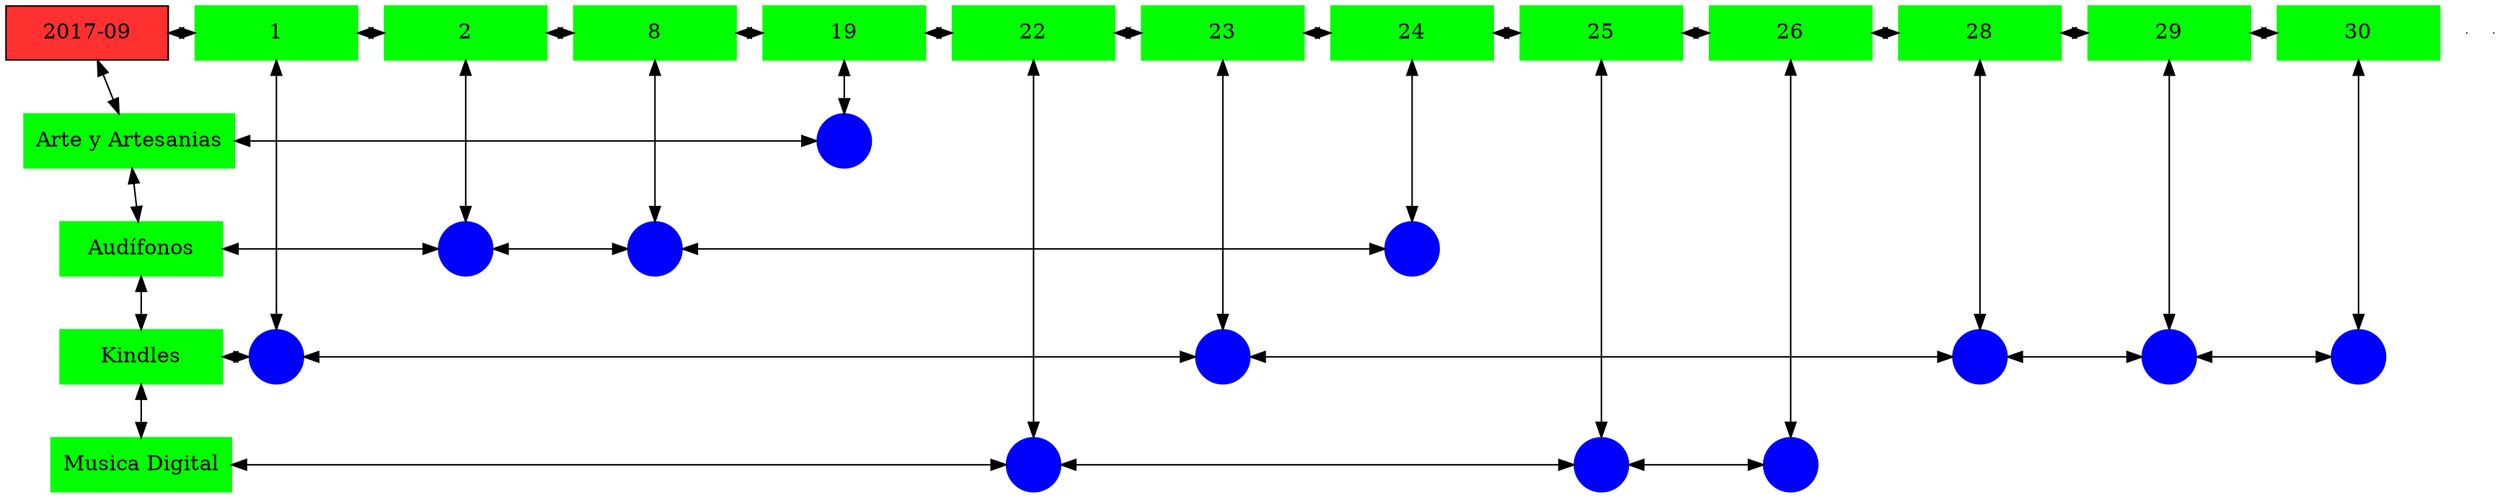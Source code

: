 digraph G{
node[shape="box"];
nodeMt[ label = "2017-09", width = 1.5, style = filled, fillcolor = firebrick1, group = 1 ];
e0[ shape = point, width = 0 ];
e1[ shape = point, width = 0 ];
node0xc00218ff90[label="1",color=green,style =filled,width = 1.5 group=1];
nodeMt->node0xc00218ff90[dir="both"];
{rank=same;nodeMt;node0xc00218ff90;}
node0xc001ff3c70[label="2",color=green,style =filled,width = 1.5 group=2];
node0xc00218ff90->node0xc001ff3c70[dir="both"];
{rank=same;node0xc00218ff90;node0xc001ff3c70;}
node0xc002217a90[label="8",color=green,style =filled,width = 1.5 group=8];
node0xc001ff3c70->node0xc002217a90[dir="both"];
{rank=same;node0xc001ff3c70;node0xc002217a90;}
node0xc001ec0dc0[label="19",color=green,style =filled,width = 1.5 group=19];
node0xc002217a90->node0xc001ec0dc0[dir="both"];
{rank=same;node0xc002217a90;node0xc001ec0dc0;}
node0xc001f67310[label="22",color=green,style =filled,width = 1.5 group=22];
node0xc001ec0dc0->node0xc001f67310[dir="both"];
{rank=same;node0xc001ec0dc0;node0xc001f67310;}
node0xc002284460[label="23",color=green,style =filled,width = 1.5 group=23];
node0xc001f67310->node0xc002284460[dir="both"];
{rank=same;node0xc001f67310;node0xc002284460;}
node0xc001f3eb90[label="24",color=green,style =filled,width = 1.5 group=24];
node0xc002284460->node0xc001f3eb90[dir="both"];
{rank=same;node0xc002284460;node0xc001f3eb90;}
node0xc00216b6d0[label="25",color=green,style =filled,width = 1.5 group=25];
node0xc001f3eb90->node0xc00216b6d0[dir="both"];
{rank=same;node0xc001f3eb90;node0xc00216b6d0;}
node0xc0020be2d0[label="26",color=green,style =filled,width = 1.5 group=26];
node0xc00216b6d0->node0xc0020be2d0[dir="both"];
{rank=same;node0xc00216b6d0;node0xc0020be2d0;}
node0xc00224df90[label="28",color=green,style =filled,width = 1.5 group=28];
node0xc0020be2d0->node0xc00224df90[dir="both"];
{rank=same;node0xc0020be2d0;node0xc00224df90;}
node0xc00216ad70[label="29",color=green,style =filled,width = 1.5 group=29];
node0xc00224df90->node0xc00216ad70[dir="both"];
{rank=same;node0xc00224df90;node0xc00216ad70;}
node0xc0022f72c0[label="30",color=green,style =filled,width = 1.5 group=30];
node0xc00216ad70->node0xc0022f72c0[dir="both"];
{rank=same;node0xc00216ad70;node0xc0022f72c0;}
node0xc001ec0d70[label="Arte y Artesanias",color=green,style =filled width = 1.5 group=1];
node0xc001ebcf00[label="",color=blue,style =filled, width = 0.5 group=19 shape=circle];
node0xc001ec0d70->node0xc001ebcf00[dir="both"];
{rank=same;node0xc001ec0d70;node0xc001ebcf00;}
node0xc001f3eb40[label="Audífonos",color=green,style =filled width = 1.5 group=1];
node0xc001ff8d00[label="",color=blue,style =filled, width = 0.5 group=2 shape=circle];
node0xc001f3eb40->node0xc001ff8d00[dir="both"];
{rank=same;node0xc001f3eb40;node0xc001ff8d00;}
node0xc002218e00[label="",color=blue,style =filled, width = 0.5 group=8 shape=circle];
node0xc001ff8d00->node0xc002218e00[dir="both"];
{rank=same;node0xc002218e00;node0xc001ff8d00;}
node0xc001f40180[label="",color=blue,style =filled, width = 0.5 group=24 shape=circle];
node0xc002218e00->node0xc001f40180[dir="both"];
{rank=same;node0xc001f40180;node0xc002218e00;}
node0xc00216ad20[label="Kindles",color=green,style =filled width = 1.5 group=1];
node0xc002199100[label="",color=blue,style =filled, width = 0.5 group=1 shape=circle];
node0xc00216ad20->node0xc002199100[dir="both"];
{rank=same;node0xc00216ad20;node0xc002199100;}
node0xc002286200[label="",color=blue,style =filled, width = 0.5 group=23 shape=circle];
node0xc002199100->node0xc002286200[dir="both"];
{rank=same;node0xc002286200;node0xc002199100;}
node0xc002258600[label="",color=blue,style =filled, width = 0.5 group=28 shape=circle];
node0xc002286200->node0xc002258600[dir="both"];
{rank=same;node0xc002258600;node0xc002286200;}
node0xc00216ca00[label="",color=blue,style =filled, width = 0.5 group=29 shape=circle];
node0xc002258600->node0xc00216ca00[dir="both"];
{rank=same;node0xc00216ca00;node0xc002258600;}
node0xc0022f1980[label="",color=blue,style =filled, width = 0.5 group=30 shape=circle];
node0xc00216ca00->node0xc0022f1980[dir="both"];
{rank=same;node0xc0022f1980;node0xc00216ca00;}
node0xc001f672c0[label="Musica Digital",color=green,style =filled width = 1.5 group=1];
node0xc001f70280[label="",color=blue,style =filled, width = 0.5 group=22 shape=circle];
node0xc001f672c0->node0xc001f70280[dir="both"];
{rank=same;node0xc001f672c0;node0xc001f70280;}
node0xc00216d200[label="",color=blue,style =filled, width = 0.5 group=25 shape=circle];
node0xc001f70280->node0xc00216d200[dir="both"];
{rank=same;node0xc00216d200;node0xc001f70280;}
node0xc0020bc680[label="",color=blue,style =filled, width = 0.5 group=26 shape=circle];
node0xc00216d200->node0xc0020bc680[dir="both"];
{rank=same;node0xc0020bc680;node0xc00216d200;}
node0xc00218ff90->node0xc002199100[dir="both"];
node0xc001ff3c70->node0xc001ff8d00[dir="both"];
node0xc002217a90->node0xc002218e00[dir="both"];
node0xc001ec0dc0->node0xc001ebcf00[dir="both"];
node0xc001f67310->node0xc001f70280[dir="both"];
node0xc002284460->node0xc002286200[dir="both"];
node0xc001f3eb90->node0xc001f40180[dir="both"];
node0xc00216b6d0->node0xc00216d200[dir="both"];
node0xc0020be2d0->node0xc0020bc680[dir="both"];
node0xc00224df90->node0xc002258600[dir="both"];
node0xc00216ad70->node0xc00216ca00[dir="both"];
node0xc0022f72c0->node0xc0022f1980[dir="both"];
nodeMt->node0xc001ec0d70[dir="both"];
node0xc001ec0d70->node0xc001f3eb40[dir="both"];
node0xc001f3eb40->node0xc00216ad20[dir="both"];
node0xc00216ad20->node0xc001f672c0[dir="both"];
}
